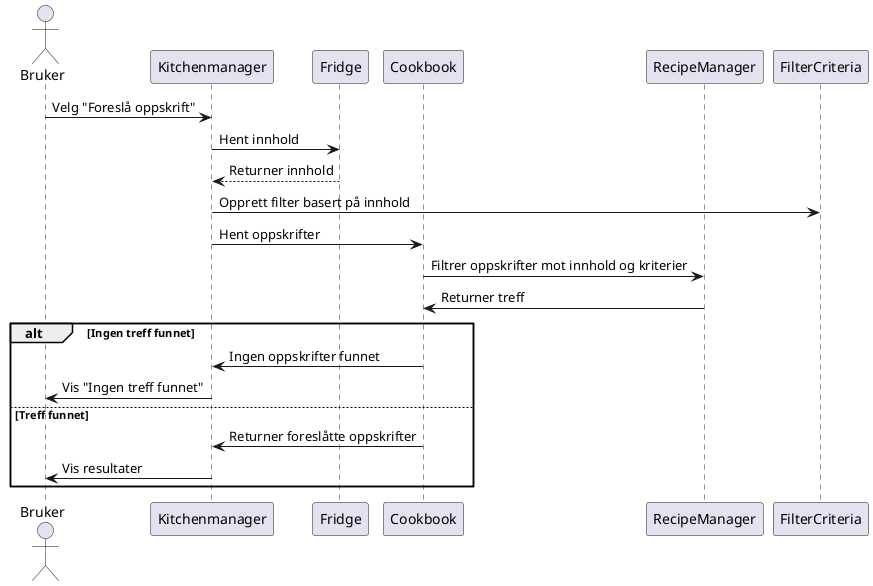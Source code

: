 @startuml
actor Bruker
participant Kitchenmanager
participant Fridge
participant Cookbook
participant RecipeManager
participant FilterCriteria

Bruker -> Kitchenmanager: Velg "Foreslå oppskrift"
Kitchenmanager -> Fridge: Hent innhold
Fridge --> Kitchenmanager: Returner innhold

Kitchenmanager -> FilterCriteria: Opprett filter basert på innhold
Kitchenmanager -> Cookbook: Hent oppskrifter
Cookbook -> RecipeManager: Filtrer oppskrifter mot innhold og kriterier
RecipeManager -> Cookbook: Returner treff

alt Ingen treff funnet
    Cookbook -> Kitchenmanager: Ingen oppskrifter funnet
    Kitchenmanager -> Bruker: Vis "Ingen treff funnet"
else Treff funnet
    Cookbook -> Kitchenmanager: Returner foreslåtte oppskrifter
    Kitchenmanager -> Bruker: Vis resultater
end
@enduml
